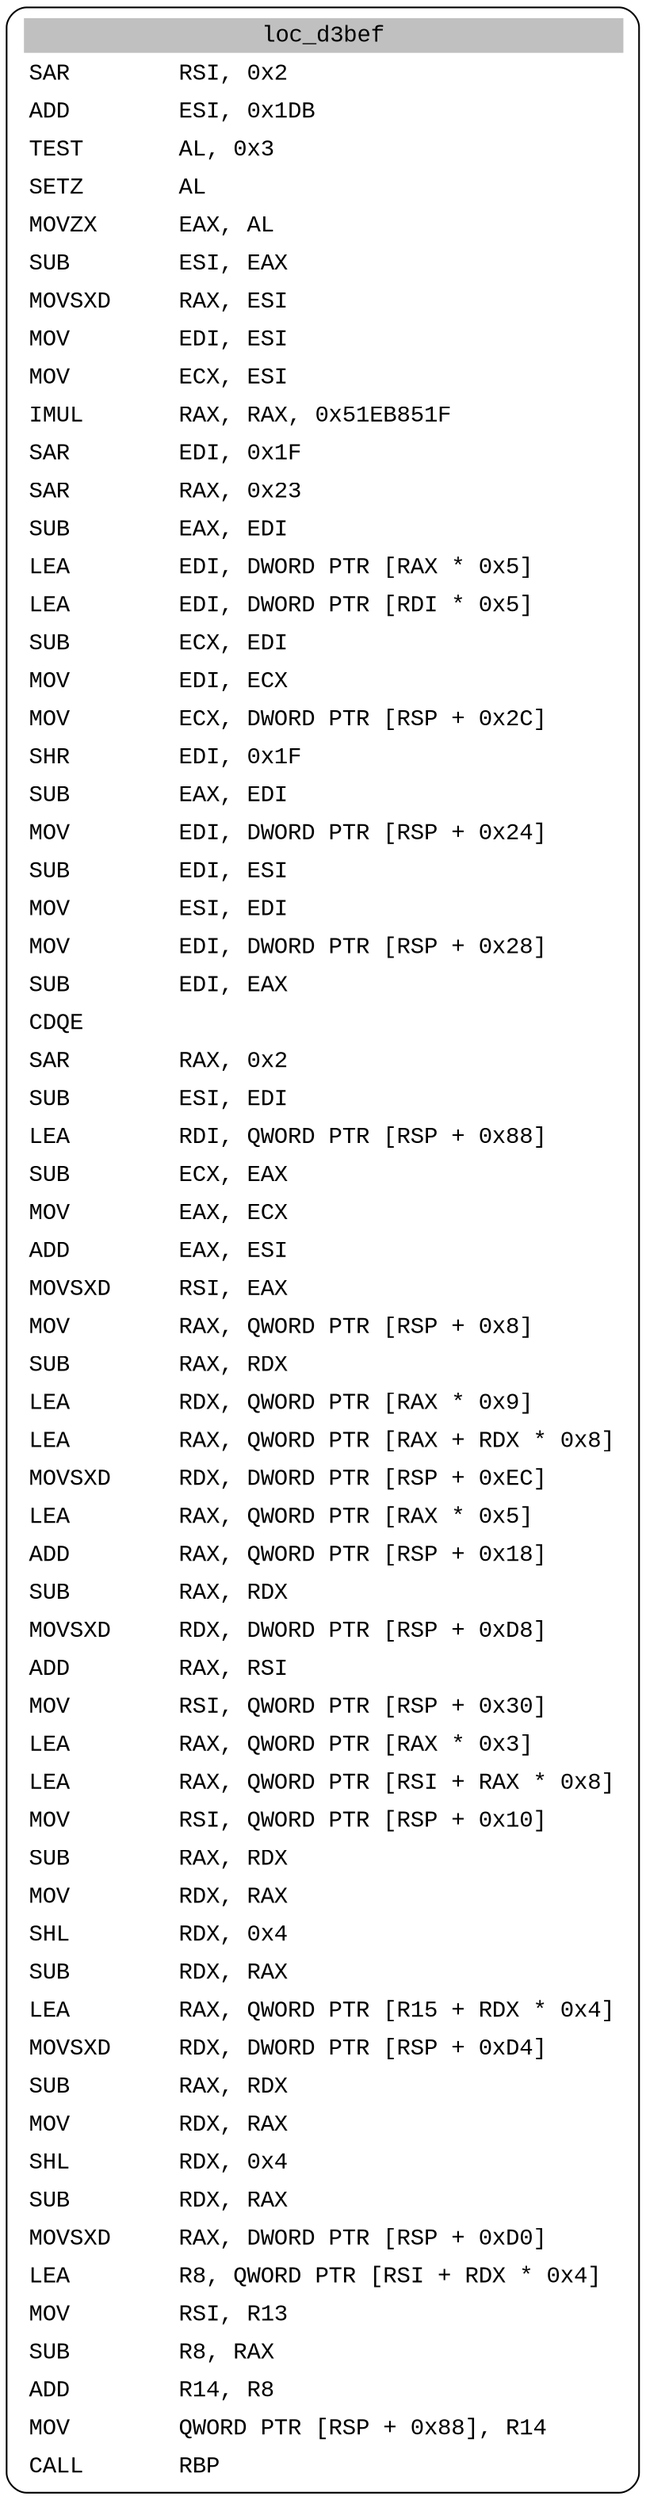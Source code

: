 digraph asm_graph {
1941 [
shape="Mrecord" fontname="Courier New"label =<<table border="0" cellborder="0" cellpadding="3"><tr><td align="center" colspan="2" bgcolor="grey">loc_d3bef</td></tr><tr><td align="left">SAR        RSI, 0x2</td></tr><tr><td align="left">ADD        ESI, 0x1DB</td></tr><tr><td align="left">TEST       AL, 0x3</td></tr><tr><td align="left">SETZ       AL</td></tr><tr><td align="left">MOVZX      EAX, AL</td></tr><tr><td align="left">SUB        ESI, EAX</td></tr><tr><td align="left">MOVSXD     RAX, ESI</td></tr><tr><td align="left">MOV        EDI, ESI</td></tr><tr><td align="left">MOV        ECX, ESI</td></tr><tr><td align="left">IMUL       RAX, RAX, 0x51EB851F</td></tr><tr><td align="left">SAR        EDI, 0x1F</td></tr><tr><td align="left">SAR        RAX, 0x23</td></tr><tr><td align="left">SUB        EAX, EDI</td></tr><tr><td align="left">LEA        EDI, DWORD PTR [RAX * 0x5]</td></tr><tr><td align="left">LEA        EDI, DWORD PTR [RDI * 0x5]</td></tr><tr><td align="left">SUB        ECX, EDI</td></tr><tr><td align="left">MOV        EDI, ECX</td></tr><tr><td align="left">MOV        ECX, DWORD PTR [RSP + 0x2C]</td></tr><tr><td align="left">SHR        EDI, 0x1F</td></tr><tr><td align="left">SUB        EAX, EDI</td></tr><tr><td align="left">MOV        EDI, DWORD PTR [RSP + 0x24]</td></tr><tr><td align="left">SUB        EDI, ESI</td></tr><tr><td align="left">MOV        ESI, EDI</td></tr><tr><td align="left">MOV        EDI, DWORD PTR [RSP + 0x28]</td></tr><tr><td align="left">SUB        EDI, EAX</td></tr><tr><td align="left">CDQE       </td></tr><tr><td align="left">SAR        RAX, 0x2</td></tr><tr><td align="left">SUB        ESI, EDI</td></tr><tr><td align="left">LEA        RDI, QWORD PTR [RSP + 0x88]</td></tr><tr><td align="left">SUB        ECX, EAX</td></tr><tr><td align="left">MOV        EAX, ECX</td></tr><tr><td align="left">ADD        EAX, ESI</td></tr><tr><td align="left">MOVSXD     RSI, EAX</td></tr><tr><td align="left">MOV        RAX, QWORD PTR [RSP + 0x8]</td></tr><tr><td align="left">SUB        RAX, RDX</td></tr><tr><td align="left">LEA        RDX, QWORD PTR [RAX * 0x9]</td></tr><tr><td align="left">LEA        RAX, QWORD PTR [RAX + RDX * 0x8]</td></tr><tr><td align="left">MOVSXD     RDX, DWORD PTR [RSP + 0xEC]</td></tr><tr><td align="left">LEA        RAX, QWORD PTR [RAX * 0x5]</td></tr><tr><td align="left">ADD        RAX, QWORD PTR [RSP + 0x18]</td></tr><tr><td align="left">SUB        RAX, RDX</td></tr><tr><td align="left">MOVSXD     RDX, DWORD PTR [RSP + 0xD8]</td></tr><tr><td align="left">ADD        RAX, RSI</td></tr><tr><td align="left">MOV        RSI, QWORD PTR [RSP + 0x30]</td></tr><tr><td align="left">LEA        RAX, QWORD PTR [RAX * 0x3]</td></tr><tr><td align="left">LEA        RAX, QWORD PTR [RSI + RAX * 0x8]</td></tr><tr><td align="left">MOV        RSI, QWORD PTR [RSP + 0x10]</td></tr><tr><td align="left">SUB        RAX, RDX</td></tr><tr><td align="left">MOV        RDX, RAX</td></tr><tr><td align="left">SHL        RDX, 0x4</td></tr><tr><td align="left">SUB        RDX, RAX</td></tr><tr><td align="left">LEA        RAX, QWORD PTR [R15 + RDX * 0x4]</td></tr><tr><td align="left">MOVSXD     RDX, DWORD PTR [RSP + 0xD4]</td></tr><tr><td align="left">SUB        RAX, RDX</td></tr><tr><td align="left">MOV        RDX, RAX</td></tr><tr><td align="left">SHL        RDX, 0x4</td></tr><tr><td align="left">SUB        RDX, RAX</td></tr><tr><td align="left">MOVSXD     RAX, DWORD PTR [RSP + 0xD0]</td></tr><tr><td align="left">LEA        R8, QWORD PTR [RSI + RDX * 0x4]</td></tr><tr><td align="left">MOV        RSI, R13</td></tr><tr><td align="left">SUB        R8, RAX</td></tr><tr><td align="left">ADD        R14, R8</td></tr><tr><td align="left">MOV        QWORD PTR [RSP + 0x88], R14</td></tr><tr><td align="left">CALL       RBP</td></tr></table>> ];
}